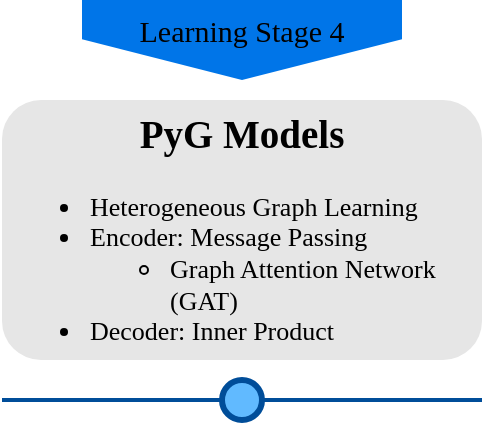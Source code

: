 <mxfile version="24.3.0" type="device">
  <diagram name="Page-1" id="UcHZJhFEcX3Kwn3Ltrct">
    <mxGraphModel dx="1194" dy="565" grid="1" gridSize="10" guides="1" tooltips="1" connect="1" arrows="1" fold="1" page="1" pageScale="1" pageWidth="1169" pageHeight="827" math="0" shadow="0">
      <root>
        <mxCell id="0" />
        <mxCell id="1" parent="0" />
        <mxCell id="M3M_JHbQ_6NefmgoNEq8-17" value="" style="line;strokeWidth=2;html=1;fillColor=none;fontSize=28;fontColor=#004D99;strokeColor=#004D99;" parent="1" vertex="1">
          <mxGeometry x="400" y="555" width="240" height="10" as="geometry" />
        </mxCell>
        <mxCell id="M3M_JHbQ_6NefmgoNEq8-18" value="" style="ellipse;whiteSpace=wrap;html=1;fillColor=#61BAFF;fontSize=28;fontColor=#004D99;strokeWidth=3;strokeColor=#004D99;" parent="1" vertex="1">
          <mxGeometry x="510" y="550" width="20" height="20" as="geometry" />
        </mxCell>
        <mxCell id="M3M_JHbQ_6NefmgoNEq8-19" value="&lt;h2&gt;&lt;font face=&quot;serif&quot;&gt;PyG Models&lt;/font&gt;&lt;/h2&gt;&lt;p&gt;&lt;/p&gt;&lt;ul&gt;&lt;li style=&quot;text-align: left;&quot;&gt;&lt;font face=&quot;serif&quot;&gt;Heterogeneous Graph Learning&lt;/font&gt;&lt;/li&gt;&lt;li style=&quot;text-align: left;&quot;&gt;&lt;font face=&quot;serif&quot;&gt;Encoder: Message Passing&lt;/font&gt;&lt;/li&gt;&lt;ul&gt;&lt;li style=&quot;text-align: left;&quot;&gt;&lt;font face=&quot;serif&quot;&gt;Graph Attention Network (GAT)&lt;/font&gt;&lt;/li&gt;&lt;/ul&gt;&lt;li style=&quot;text-align: left;&quot;&gt;&lt;font face=&quot;serif&quot;&gt;Decoder: Inner Product&lt;/font&gt;&lt;/li&gt;&lt;/ul&gt;&lt;p&gt;&lt;/p&gt;&lt;p style=&quot;text-align: left;&quot;&gt;&lt;span style=&quot;font-family: serif; background-color: initial;&quot;&gt;&lt;br&gt;&lt;/span&gt;&lt;/p&gt;" style="text;html=1;spacing=5;spacingTop=-20;whiteSpace=wrap;overflow=hidden;strokeColor=none;strokeWidth=3;fillColor=#E6E6E6;fontSize=13;fontColor=#000000;align=center;rounded=1;" parent="1" vertex="1">
          <mxGeometry x="400" y="410" width="240" height="130" as="geometry" />
        </mxCell>
        <mxCell id="M3M_JHbQ_6NefmgoNEq8-20" value="&lt;span&gt;&lt;font color=&quot;#000000&quot; face=&quot;Serif&quot;&gt;Learning Stage 4&lt;/font&gt;&lt;/span&gt;" style="shape=offPageConnector;whiteSpace=wrap;html=1;fillColor=#0075E8;fontSize=15;fontColor=#FFFFFF;size=0.509;verticalAlign=top;strokeColor=none;" parent="1" vertex="1">
          <mxGeometry x="440" y="360" width="160" height="40" as="geometry" />
        </mxCell>
      </root>
    </mxGraphModel>
  </diagram>
</mxfile>
